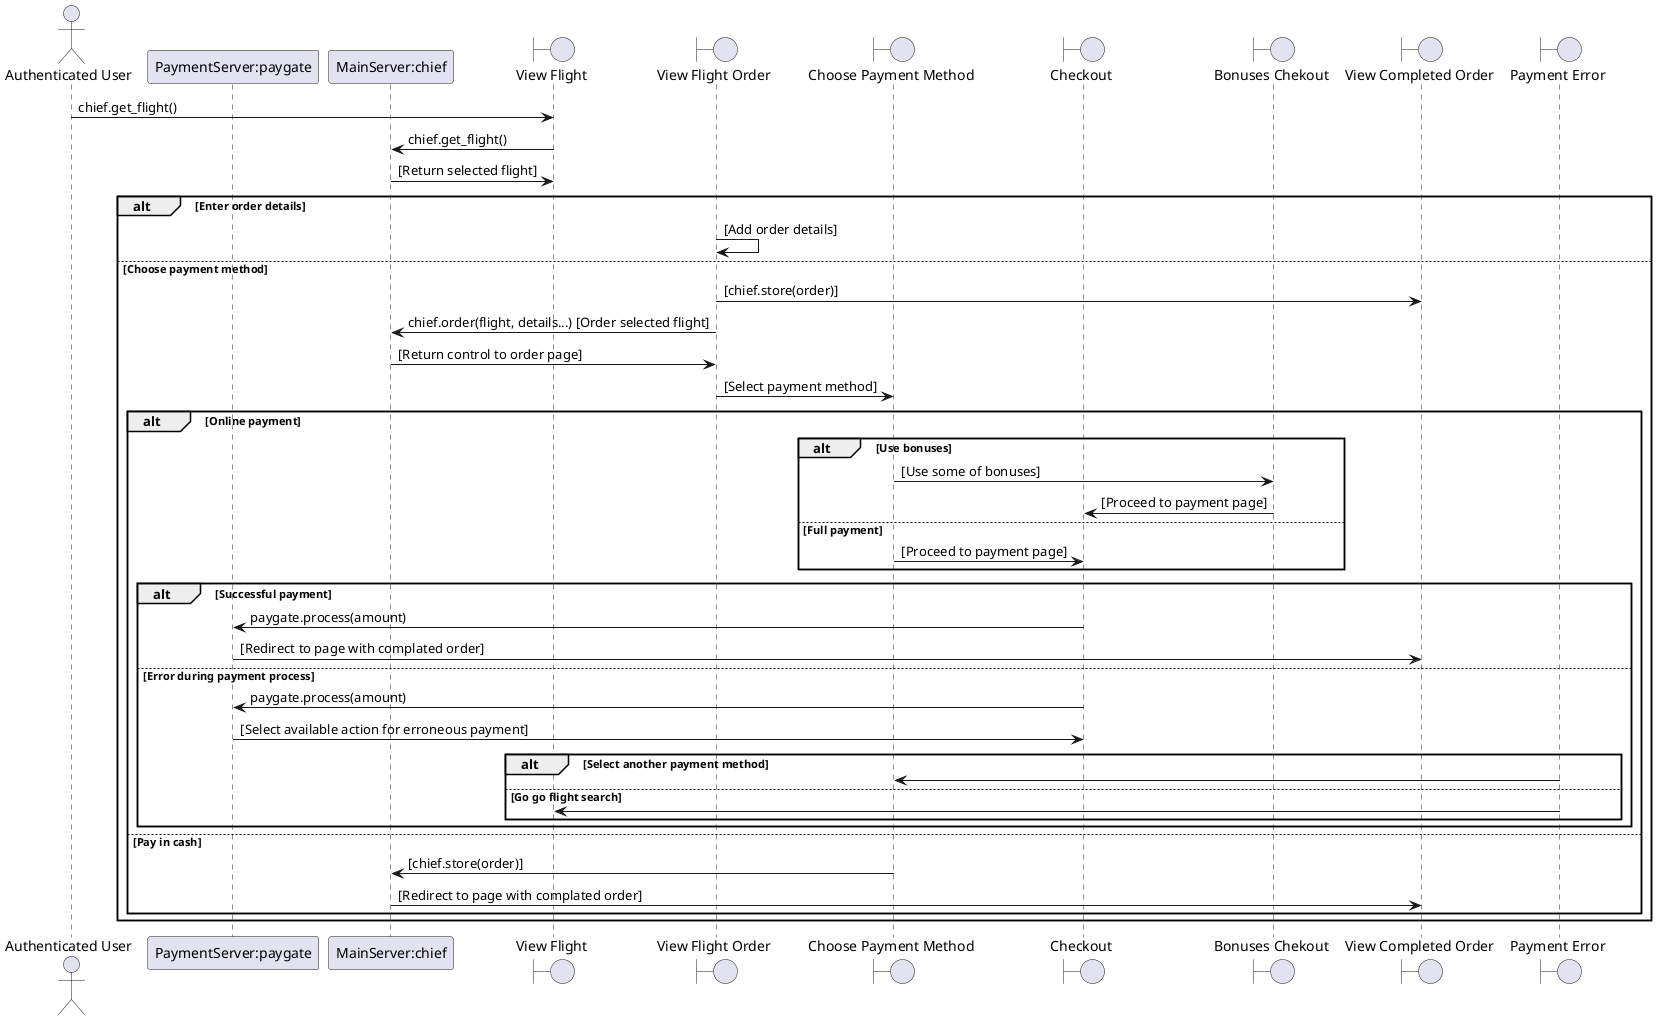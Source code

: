 @startuml sequence

actor "Authenticated User" as User

participant "PaymentServer:paygate" as PayGate
participant "MainServer:chief" as Chief

boundary "View Flight" as ViewFlight
boundary "View Flight Order" as ViewFlightOrder
boundary "Choose Payment Method" as ChoosePayment
boundary "Checkout" as Checkout
boundary "Bonuses Chekout" as Bonuses
boundary "View Completed Order" as ViewOrder
boundary "Payment Error" as Error

User -> ViewFlight : chief.get_flight()
ViewFlight -> Chief : chief.get_flight()
Chief -> ViewFlight : [Return selected flight]

alt Enter order details

    ViewFlightOrder -> ViewFlightOrder : [Add order details]

else Choose payment method

    ViewFlightOrder -> ViewOrder : [chief.store(order)]

    ViewFlightOrder -> Chief : chief.order(flight, details...) [Order selected flight]
    Chief -> ViewFlightOrder : [Return control to order page]
    ViewFlightOrder -> ChoosePayment : [Select payment method]

    alt Online payment

        alt Use bonuses

            ChoosePayment -> Bonuses : [Use some of bonuses]
            Bonuses -> Checkout : [Proceed to payment page]

        else Full payment

            ChoosePayment -> Checkout : [Proceed to payment page]

        end

        alt Successful payment

            Checkout -> PayGate : paygate.process(amount)
            PayGate -> ViewOrder : [Redirect to page with complated order]

        else Error during payment process

            Checkout -> PayGate : paygate.process(amount)
            PayGate -> Checkout : [Select available action for erroneous payment]

            alt Select another payment method

                Error -> ChoosePayment
            
            else  Go go flight search

                Error -> ViewFlight

            end

        end

    else Pay in cash

        ChoosePayment -> Chief : [chief.store(order)]
        Chief -> ViewOrder : [Redirect to page with complated order]

    end
end

@enduml
